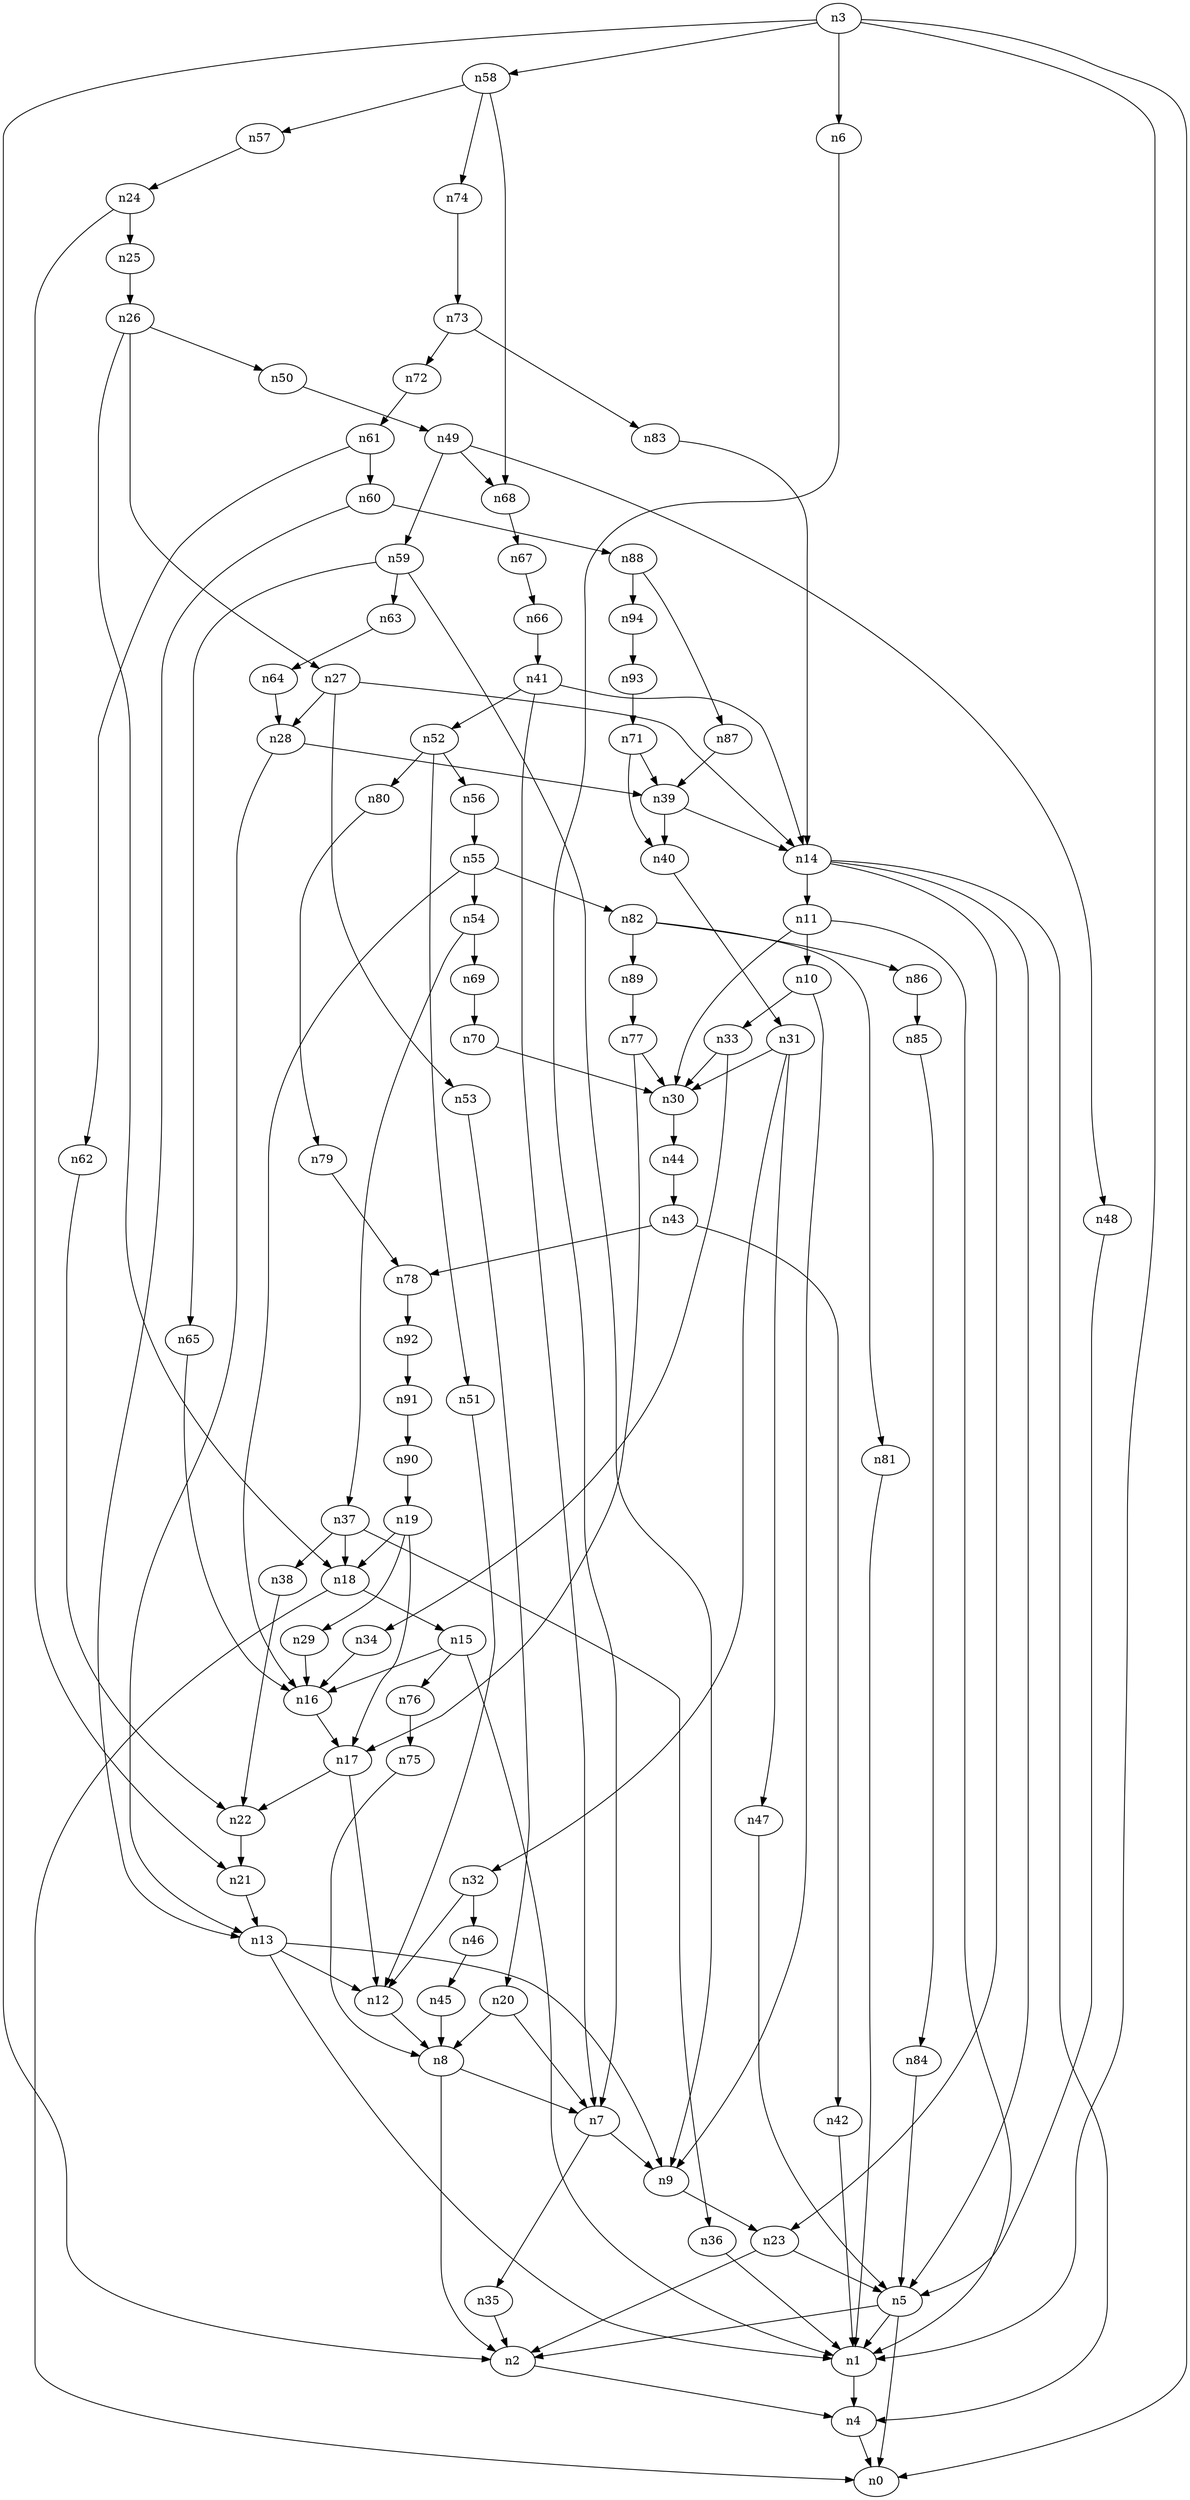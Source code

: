 digraph G {
	n1 -> n4	 [_graphml_id=e4];
	n2 -> n4	 [_graphml_id=e7];
	n3 -> n0	 [_graphml_id=e0];
	n3 -> n1	 [_graphml_id=e3];
	n3 -> n2	 [_graphml_id=e6];
	n3 -> n6	 [_graphml_id=e9];
	n3 -> n58	 [_graphml_id=e92];
	n4 -> n0	 [_graphml_id=e1];
	n5 -> n0	 [_graphml_id=e2];
	n5 -> n1	 [_graphml_id=e5];
	n5 -> n2	 [_graphml_id=e8];
	n6 -> n7	 [_graphml_id=e10];
	n7 -> n9	 [_graphml_id=e13];
	n7 -> n35	 [_graphml_id=e55];
	n8 -> n2	 [_graphml_id=e12];
	n8 -> n7	 [_graphml_id=e11];
	n9 -> n23	 [_graphml_id=e36];
	n10 -> n9	 [_graphml_id=e14];
	n10 -> n33	 [_graphml_id=e52];
	n11 -> n1	 [_graphml_id=e16];
	n11 -> n10	 [_graphml_id=e15];
	n11 -> n30	 [_graphml_id=e48];
	n12 -> n8	 [_graphml_id=e17];
	n13 -> n1	 [_graphml_id=e22];
	n13 -> n9	 [_graphml_id=e19];
	n13 -> n12	 [_graphml_id=e18];
	n14 -> n4	 [_graphml_id=e21];
	n14 -> n5	 [_graphml_id=e47];
	n14 -> n11	 [_graphml_id=e20];
	n14 -> n23	 [_graphml_id=e37];
	n15 -> n1	 [_graphml_id=e23];
	n15 -> n16	 [_graphml_id=e24];
	n15 -> n76	 [_graphml_id=e122];
	n16 -> n17	 [_graphml_id=e25];
	n17 -> n12	 [_graphml_id=e26];
	n17 -> n22	 [_graphml_id=e34];
	n18 -> n0	 [_graphml_id=e27];
	n18 -> n15	 [_graphml_id=e57];
	n19 -> n17	 [_graphml_id=e29];
	n19 -> n18	 [_graphml_id=e28];
	n19 -> n29	 [_graphml_id=e45];
	n20 -> n7	 [_graphml_id=e30];
	n20 -> n8	 [_graphml_id=e31];
	n21 -> n13	 [_graphml_id=e32];
	n22 -> n21	 [_graphml_id=e33];
	n23 -> n2	 [_graphml_id=e135];
	n23 -> n5	 [_graphml_id=e35];
	n24 -> n21	 [_graphml_id=e38];
	n24 -> n25	 [_graphml_id=e39];
	n25 -> n26	 [_graphml_id=e40];
	n26 -> n18	 [_graphml_id=e41];
	n26 -> n27	 [_graphml_id=e42];
	n26 -> n50	 [_graphml_id=e80];
	n27 -> n14	 [_graphml_id=e95];
	n27 -> n28	 [_graphml_id=e43];
	n27 -> n53	 [_graphml_id=e84];
	n28 -> n13	 [_graphml_id=e44];
	n28 -> n39	 [_graphml_id=e62];
	n29 -> n16	 [_graphml_id=e46];
	n30 -> n44	 [_graphml_id=e71];
	n31 -> n30	 [_graphml_id=e49];
	n31 -> n32	 [_graphml_id=e50];
	n31 -> n47	 [_graphml_id=e76];
	n32 -> n12	 [_graphml_id=e51];
	n32 -> n46	 [_graphml_id=e74];
	n33 -> n30	 [_graphml_id=e105];
	n33 -> n34	 [_graphml_id=e53];
	n34 -> n16	 [_graphml_id=e54];
	n35 -> n2	 [_graphml_id=e56];
	n36 -> n1	 [_graphml_id=e58];
	n37 -> n18	 [_graphml_id=e67];
	n37 -> n36	 [_graphml_id=e59];
	n37 -> n38	 [_graphml_id=e60];
	n38 -> n22	 [_graphml_id=e61];
	n39 -> n14	 [_graphml_id=e115];
	n39 -> n40	 [_graphml_id=e63];
	n40 -> n31	 [_graphml_id=e64];
	n41 -> n7	 [_graphml_id=e65];
	n41 -> n14	 [_graphml_id=e66];
	n41 -> n52	 [_graphml_id=e83];
	n42 -> n1	 [_graphml_id=e68];
	n43 -> n42	 [_graphml_id=e69];
	n43 -> n78	 [_graphml_id=e126];
	n44 -> n43	 [_graphml_id=e70];
	n45 -> n8	 [_graphml_id=e72];
	n46 -> n45	 [_graphml_id=e73];
	n47 -> n5	 [_graphml_id=e75];
	n48 -> n5	 [_graphml_id=e77];
	n49 -> n48	 [_graphml_id=e78];
	n49 -> n59	 [_graphml_id=e93];
	n49 -> n68	 [_graphml_id=e125];
	n50 -> n49	 [_graphml_id=e79];
	n51 -> n12	 [_graphml_id=e81];
	n52 -> n51	 [_graphml_id=e82];
	n52 -> n56	 [_graphml_id=e89];
	n52 -> n80	 [_graphml_id=e129];
	n53 -> n20	 [_graphml_id=e85];
	n54 -> n37	 [_graphml_id=e86];
	n54 -> n69	 [_graphml_id=e110];
	n55 -> n16	 [_graphml_id=e145];
	n55 -> n54	 [_graphml_id=e87];
	n55 -> n82	 [_graphml_id=e132];
	n56 -> n55	 [_graphml_id=e88];
	n57 -> n24	 [_graphml_id=e90];
	n58 -> n57	 [_graphml_id=e91];
	n58 -> n68	 [_graphml_id=e109];
	n58 -> n74	 [_graphml_id=e119];
	n59 -> n9	 [_graphml_id=e94];
	n59 -> n63	 [_graphml_id=e100];
	n59 -> n65	 [_graphml_id=e103];
	n60 -> n13	 [_graphml_id=e96];
	n60 -> n88	 [_graphml_id=e142];
	n61 -> n60	 [_graphml_id=e97];
	n61 -> n62	 [_graphml_id=e98];
	n62 -> n22	 [_graphml_id=e99];
	n63 -> n64	 [_graphml_id=e101];
	n64 -> n28	 [_graphml_id=e102];
	n65 -> n16	 [_graphml_id=e104];
	n66 -> n41	 [_graphml_id=e106];
	n67 -> n66	 [_graphml_id=e107];
	n68 -> n67	 [_graphml_id=e108];
	n69 -> n70	 [_graphml_id=e111];
	n70 -> n30	 [_graphml_id=e112];
	n71 -> n39	 [_graphml_id=e114];
	n71 -> n40	 [_graphml_id=e113];
	n72 -> n61	 [_graphml_id=e116];
	n73 -> n72	 [_graphml_id=e117];
	n73 -> n83	 [_graphml_id=e133];
	n74 -> n73	 [_graphml_id=e118];
	n75 -> n8	 [_graphml_id=e120];
	n76 -> n75	 [_graphml_id=e121];
	n77 -> n17	 [_graphml_id=e123];
	n77 -> n30	 [_graphml_id=e124];
	n78 -> n92	 [_graphml_id=e149];
	n79 -> n78	 [_graphml_id=e127];
	n80 -> n79	 [_graphml_id=e128];
	n81 -> n1	 [_graphml_id=e130];
	n82 -> n81	 [_graphml_id=e131];
	n82 -> n86	 [_graphml_id=e139];
	n82 -> n89	 [_graphml_id=e143];
	n83 -> n14	 [_graphml_id=e134];
	n84 -> n5	 [_graphml_id=e136];
	n85 -> n84	 [_graphml_id=e137];
	n86 -> n85	 [_graphml_id=e138];
	n87 -> n39	 [_graphml_id=e140];
	n88 -> n87	 [_graphml_id=e141];
	n88 -> n94	 [_graphml_id=e152];
	n89 -> n77	 [_graphml_id=e144];
	n90 -> n19	 [_graphml_id=e146];
	n91 -> n90	 [_graphml_id=e147];
	n92 -> n91	 [_graphml_id=e148];
	n93 -> n71	 [_graphml_id=e150];
	n94 -> n93	 [_graphml_id=e151];
}
